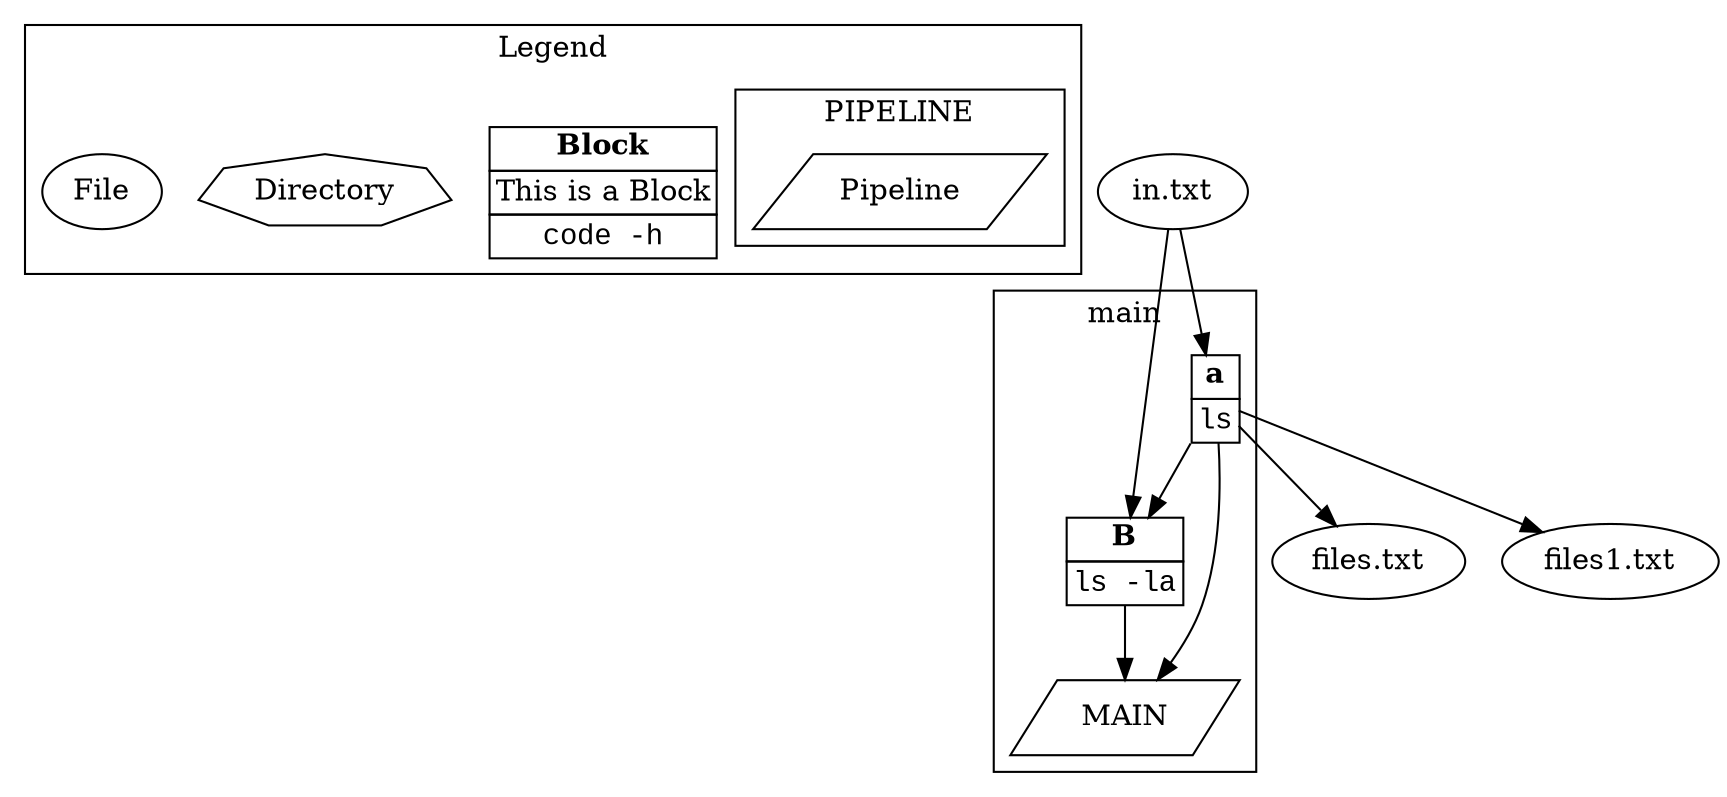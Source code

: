 digraph  {
	subgraph cluster_s1 {
		ID = "cluster_s1";
		subgraph cluster_s0 {
			ID = "cluster_s0";
			label="PIPELINE";
			n9[label="Pipeline",shape="parallelogram"];
			
		}label="Legend";
		n10[label=<<table border="0" cellborder="1" cellspacing="0"><tr><td><b>Block</b></td></tr><tr><td>This is a Block</td></tr><tr><td><font face="Courier New, Courier, monospace">code -h</font></td></tr></table>>,shape="plain"];
		n8[label="Directory",shape="septagon"];
		n7[label="File",shape="oval"];
		
	}subgraph cluster_s0 {
		ID = "cluster_s0";
		label="main";
		n2[label=<<table border="0" cellborder="1" cellspacing="0"><tr><td><b>B</b></td></tr><tr><td><font face="Courier New, Courier, monospace">ls -la</font></td></tr></table>>,shape="plain"];
		n3[label=<<table border="0" cellborder="1" cellspacing="0"><tr><td><b>a</b></td></tr><tr><td><font face="Courier New, Courier, monospace">ls</font></td></tr></table>>,shape="plain"];
		n1[label="MAIN",shape="parallelogram"];
		
	}
	n5[label="files.txt",shape="oval"];
	n6[label="files1.txt",shape="oval"];
	n4[label="in.txt",shape="oval"];
	n2->n1;
	n3->n2;
	n3->n1;
	n3->n5;
	n3->n6;
	n4->n2;
	n4->n3;
	
}
